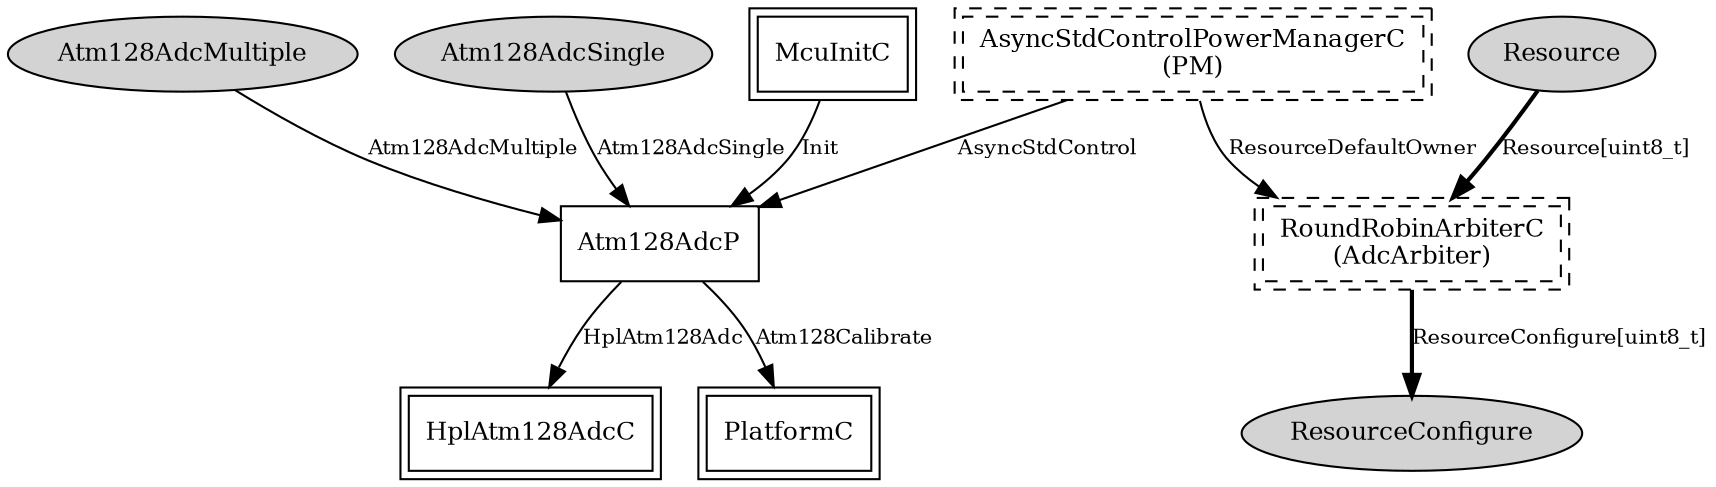 digraph "tos.chips.atm128rfa1.adc.Atm128AdcC" {
  n0x4096f870 [shape=ellipse, style=filled, label="Atm128AdcMultiple", fontsize=12];
  "Atm128AdcP" [fontsize=12, shape=box, URL="../chtml/tos.chips.atm128rfa1.adc.Atm128AdcP.html"];
  n0x409724e0 [shape=ellipse, style=filled, label="Atm128AdcSingle", fontsize=12];
  "Atm128AdcP" [fontsize=12, shape=box, URL="../chtml/tos.chips.atm128rfa1.adc.Atm128AdcP.html"];
  n0x4095db68 [shape=ellipse, style=filled, label="Resource", fontsize=12];
  "Atm128AdcC.AdcArbiter" [fontsize=12, shape=box,peripheries=2, style=dashed, label="RoundRobinArbiterC\n(AdcArbiter)", URL="../chtml/tos.system.RoundRobinArbiterC.html"];
  "Atm128AdcC.AdcArbiter" [fontsize=12, shape=box,peripheries=2, style=dashed, label="RoundRobinArbiterC\n(AdcArbiter)", URL="../chtml/tos.system.RoundRobinArbiterC.html"];
  n0x40956100 [shape=ellipse, style=filled, label="ResourceConfigure", fontsize=12];
  "McuInitC" [fontsize=12, shape=box,peripheries=2, URL="../chtml/tos.chips.atm128rfa1.McuInitC.html"];
  "Atm128AdcP" [fontsize=12, shape=box, URL="../chtml/tos.chips.atm128rfa1.adc.Atm128AdcP.html"];
  "Atm128AdcP" [fontsize=12, shape=box, URL="../chtml/tos.chips.atm128rfa1.adc.Atm128AdcP.html"];
  "HplAtm128AdcC" [fontsize=12, shape=box,peripheries=2, URL="../chtml/tos.chips.atm128rfa1.adc.HplAtm128AdcC.html"];
  "Atm128AdcP" [fontsize=12, shape=box, URL="../chtml/tos.chips.atm128rfa1.adc.Atm128AdcP.html"];
  "PlatformC" [fontsize=12, shape=box,peripheries=2, URL="../chtml/tos.platforms.ucmini.PlatformC.html"];
  "Atm128AdcC.PM" [fontsize=12, shape=box,peripheries=2, style=dashed, label="AsyncStdControlPowerManagerC\n(PM)", URL="../chtml/tos.lib.power.AsyncStdControlPowerManagerC.html"];
  "Atm128AdcP" [fontsize=12, shape=box, URL="../chtml/tos.chips.atm128rfa1.adc.Atm128AdcP.html"];
  "Atm128AdcC.PM" [fontsize=12, shape=box,peripheries=2, style=dashed, label="AsyncStdControlPowerManagerC\n(PM)", URL="../chtml/tos.lib.power.AsyncStdControlPowerManagerC.html"];
  "Atm128AdcC.AdcArbiter" [fontsize=12, shape=box,peripheries=2, style=dashed, label="RoundRobinArbiterC\n(AdcArbiter)", URL="../chtml/tos.system.RoundRobinArbiterC.html"];
  "n0x4096f870" -> "Atm128AdcP" [label="Atm128AdcMultiple", URL="../ihtml/tos.chips.atm128.adc.Atm128AdcMultiple.html", fontsize=10];
  "n0x409724e0" -> "Atm128AdcP" [label="Atm128AdcSingle", URL="../ihtml/tos.chips.atm128.adc.Atm128AdcSingle.html", fontsize=10];
  "n0x4095db68" -> "Atm128AdcC.AdcArbiter" [label="Resource[uint8_t]", style=bold, URL="../ihtml/tos.interfaces.Resource.html", fontsize=10];
  "Atm128AdcC.AdcArbiter" -> "n0x40956100" [label="ResourceConfigure[uint8_t]", style=bold, URL="../ihtml/tos.interfaces.ResourceConfigure.html", fontsize=10];
  "McuInitC" -> "Atm128AdcP" [label="Init", URL="../ihtml/tos.interfaces.Init.html", fontsize=10];
  "Atm128AdcP" -> "HplAtm128AdcC" [label="HplAtm128Adc", URL="../ihtml/tos.chips.atm128rfa1.adc.HplAtm128Adc.html", fontsize=10];
  "Atm128AdcP" -> "PlatformC" [label="Atm128Calibrate", URL="../ihtml/tos.chips.atm128.timer.Atm128Calibrate.html", fontsize=10];
  "Atm128AdcC.PM" -> "Atm128AdcP" [label="AsyncStdControl", URL="../ihtml/tos.interfaces.AsyncStdControl.html", fontsize=10];
  "Atm128AdcC.PM" -> "Atm128AdcC.AdcArbiter" [label="ResourceDefaultOwner", URL="../ihtml/tos.interfaces.ResourceDefaultOwner.html", fontsize=10];
}
